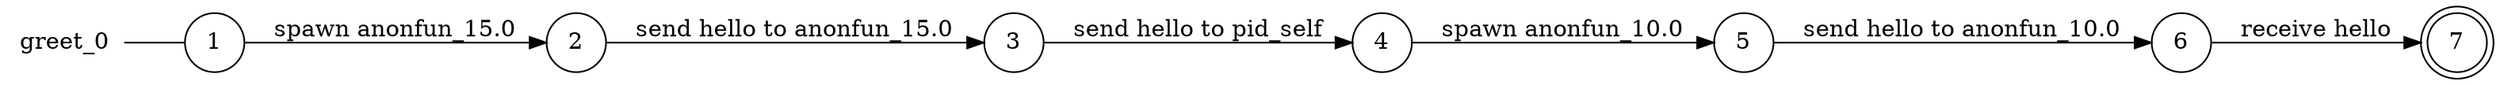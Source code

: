 digraph greet_0 {
	rankdir="LR";
	n_0 [label="greet_0", shape="plaintext"];
	n_1 [id="5", shape=circle, label="4"];
	n_2 [id="1", shape=circle, label="1"];
	n_0 -> n_2 [arrowhead=none];
	n_3 [id="2", shape=doublecircle, label="7"];
	n_4 [id="8", shape=circle, label="3"];
	n_5 [id="4", shape=circle, label="6"];
	n_6 [id="7", shape=circle, label="5"];
	n_7 [id="3", shape=circle, label="2"];

	n_6 -> n_5 [id="[$e|7]", label="send hello to anonfun_10.0"];
	n_7 -> n_4 [id="[$e|3]", label="send hello to anonfun_15.0"];
	n_1 -> n_6 [id="[$e|6]", label="spawn anonfun_10.0"];
	n_5 -> n_3 [id="[$e|5]", label="receive hello"];
	n_2 -> n_7 [id="[$e|1]", label="spawn anonfun_15.0"];
	n_4 -> n_1 [id="[$e|4]", label="send hello to pid_self"];
}
